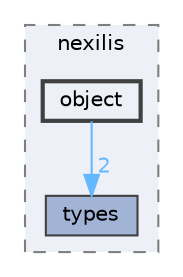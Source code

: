 digraph "include/nexilis/object"
{
 // LATEX_PDF_SIZE
  bgcolor="transparent";
  edge [fontname=Helvetica,fontsize=10,labelfontname=Helvetica,labelfontsize=10];
  node [fontname=Helvetica,fontsize=10,shape=box,height=0.2,width=0.4];
  compound=true
  subgraph clusterdir_68a440901765bd143eba94480dcfcf1f {
    graph [ bgcolor="#edf0f7", pencolor="grey50", label="nexilis", fontname=Helvetica,fontsize=10 style="filled,dashed", URL="dir_68a440901765bd143eba94480dcfcf1f.html",tooltip=""]
  dir_87e81491034f78ad3306c0cc3da76732 [label="types", fillcolor="#a2b4d6", color="grey25", style="filled", URL="dir_87e81491034f78ad3306c0cc3da76732.html",tooltip=""];
  dir_3931f49dc68381fafff4b9078fa3ac59 [label="object", fillcolor="#edf0f7", color="grey25", style="filled,bold", URL="dir_3931f49dc68381fafff4b9078fa3ac59.html",tooltip=""];
  }
  dir_3931f49dc68381fafff4b9078fa3ac59->dir_87e81491034f78ad3306c0cc3da76732 [headlabel="2", labeldistance=1.5 headhref="dir_000026_000039.html" href="dir_000026_000039.html" color="steelblue1" fontcolor="steelblue1"];
}
